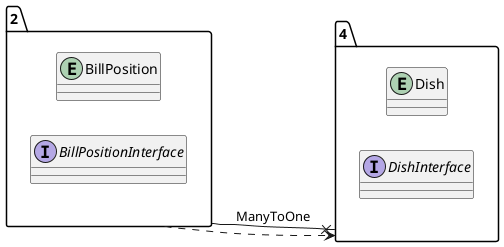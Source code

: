 @startuml 
allow_mixing
left to right direction
package "2"{
entity BillPosition
interface BillPositionInterface

}
package "4"{
entity Dish
interface DishInterface

}
"2" --x "4":ManyToOne
"2" ..> "4"
@enduml
